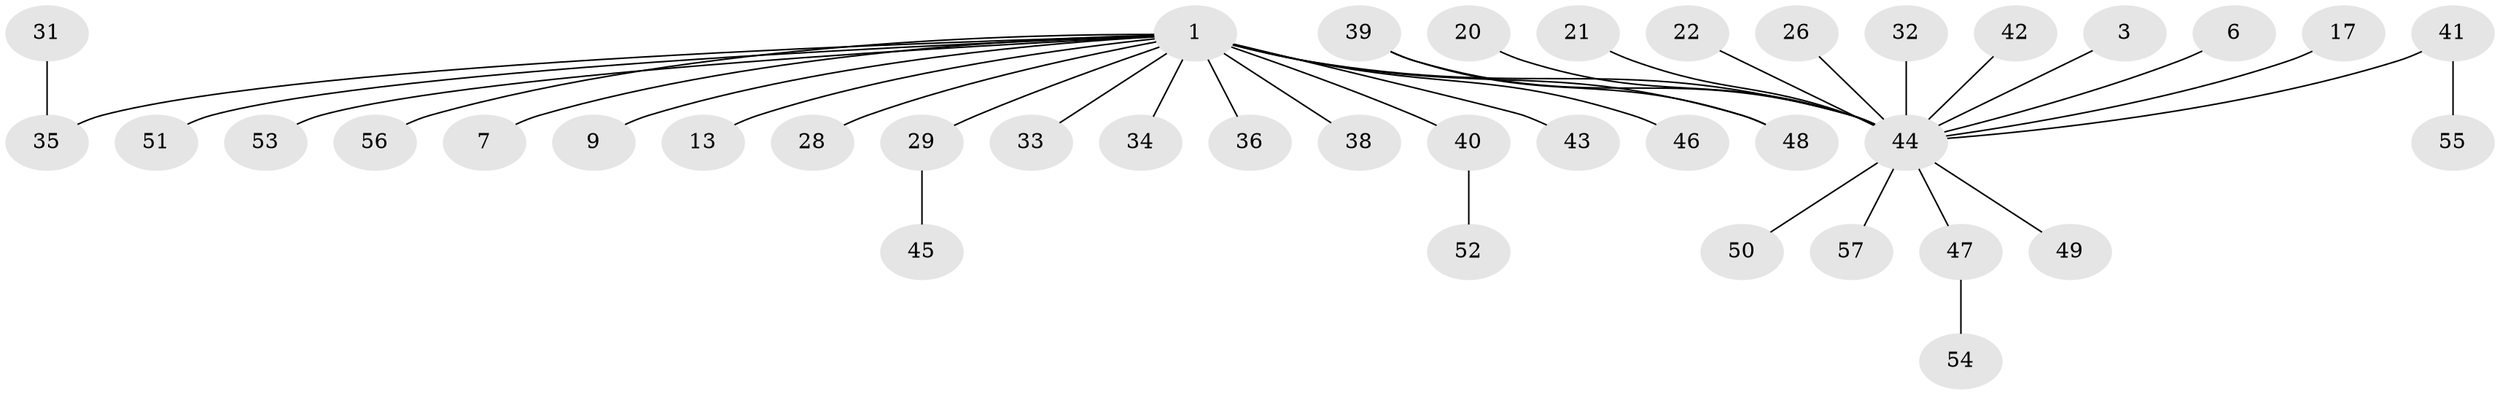 // original degree distribution, {22: 0.017543859649122806, 12: 0.017543859649122806, 1: 0.631578947368421, 3: 0.08771929824561403, 6: 0.017543859649122806, 5: 0.017543859649122806, 2: 0.17543859649122806, 4: 0.03508771929824561}
// Generated by graph-tools (version 1.1) at 2025/50/03/04/25 21:50:18]
// undirected, 39 vertices, 39 edges
graph export_dot {
graph [start="1"]
  node [color=gray90,style=filled];
  1;
  3;
  6;
  7;
  9;
  13 [super="+12"];
  17;
  20;
  21;
  22;
  26;
  28;
  29 [super="+16"];
  31;
  32;
  33;
  34 [super="+18+23+25"];
  35 [super="+24"];
  36;
  38;
  39;
  40;
  41 [super="+37"];
  42;
  43;
  44 [super="+2+11+30"];
  45;
  46;
  47;
  48;
  49;
  50;
  51;
  52;
  53;
  54;
  55;
  56;
  57 [super="+14"];
  1 -- 7;
  1 -- 9;
  1 -- 28;
  1 -- 33;
  1 -- 36;
  1 -- 38;
  1 -- 40;
  1 -- 43;
  1 -- 44 [weight=5];
  1 -- 46;
  1 -- 48;
  1 -- 51;
  1 -- 53;
  1 -- 56;
  1 -- 35;
  1 -- 29;
  1 -- 13;
  1 -- 34;
  3 -- 44;
  6 -- 44;
  17 -- 44;
  20 -- 44;
  21 -- 44;
  22 -- 44;
  26 -- 44;
  29 -- 45;
  31 -- 35;
  32 -- 44;
  39 -- 48;
  39 -- 44;
  40 -- 52;
  41 -- 44 [weight=2];
  41 -- 55;
  42 -- 44;
  44 -- 49;
  44 -- 50;
  44 -- 57;
  44 -- 47;
  47 -- 54;
}
